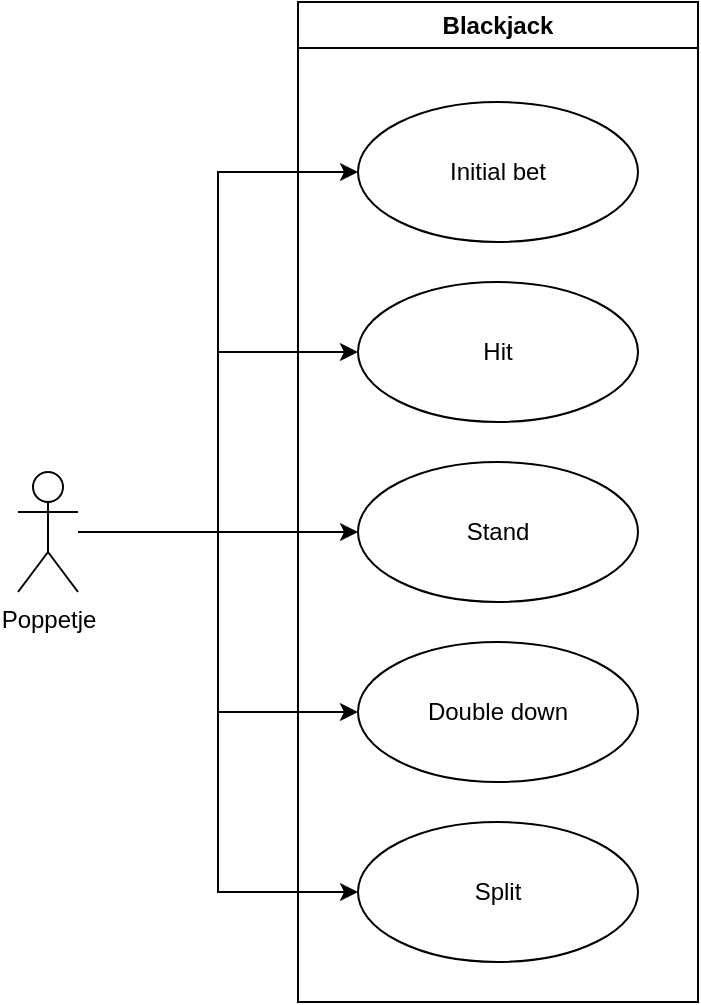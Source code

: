 <mxfile version="21.7.5" type="device">
  <diagram name="Page-1" id="cgg33UF1ABmEh1tfdEbM">
    <mxGraphModel dx="1036" dy="654" grid="1" gridSize="10" guides="1" tooltips="1" connect="1" arrows="1" fold="1" page="1" pageScale="1" pageWidth="2000" pageHeight="2000" math="0" shadow="0">
      <root>
        <mxCell id="0" />
        <mxCell id="1" parent="0" />
        <mxCell id="aolk-U1PC7yODxt1lTLr-1" value="Blackjack" style="swimlane;whiteSpace=wrap;html=1;" vertex="1" parent="1">
          <mxGeometry x="400" y="120" width="200" height="500" as="geometry" />
        </mxCell>
        <mxCell id="aolk-U1PC7yODxt1lTLr-3" value="Initial bet" style="ellipse;whiteSpace=wrap;html=1;" vertex="1" parent="aolk-U1PC7yODxt1lTLr-1">
          <mxGeometry x="30" y="50" width="140" height="70" as="geometry" />
        </mxCell>
        <mxCell id="aolk-U1PC7yODxt1lTLr-4" value="Hit" style="ellipse;whiteSpace=wrap;html=1;" vertex="1" parent="aolk-U1PC7yODxt1lTLr-1">
          <mxGeometry x="30" y="140" width="140" height="70" as="geometry" />
        </mxCell>
        <mxCell id="aolk-U1PC7yODxt1lTLr-5" value="Stand" style="ellipse;whiteSpace=wrap;html=1;" vertex="1" parent="aolk-U1PC7yODxt1lTLr-1">
          <mxGeometry x="30" y="230" width="140" height="70" as="geometry" />
        </mxCell>
        <mxCell id="aolk-U1PC7yODxt1lTLr-6" value="Double down" style="ellipse;whiteSpace=wrap;html=1;" vertex="1" parent="aolk-U1PC7yODxt1lTLr-1">
          <mxGeometry x="30" y="320" width="140" height="70" as="geometry" />
        </mxCell>
        <mxCell id="aolk-U1PC7yODxt1lTLr-7" value="Split" style="ellipse;whiteSpace=wrap;html=1;" vertex="1" parent="aolk-U1PC7yODxt1lTLr-1">
          <mxGeometry x="30" y="410" width="140" height="70" as="geometry" />
        </mxCell>
        <mxCell id="aolk-U1PC7yODxt1lTLr-8" style="edgeStyle=orthogonalEdgeStyle;rounded=0;orthogonalLoop=1;jettySize=auto;html=1;entryX=0;entryY=0.5;entryDx=0;entryDy=0;" edge="1" parent="1" source="aolk-U1PC7yODxt1lTLr-2" target="aolk-U1PC7yODxt1lTLr-3">
          <mxGeometry relative="1" as="geometry" />
        </mxCell>
        <mxCell id="aolk-U1PC7yODxt1lTLr-9" style="edgeStyle=orthogonalEdgeStyle;rounded=0;orthogonalLoop=1;jettySize=auto;html=1;entryX=0;entryY=0.5;entryDx=0;entryDy=0;" edge="1" parent="1" source="aolk-U1PC7yODxt1lTLr-2" target="aolk-U1PC7yODxt1lTLr-4">
          <mxGeometry relative="1" as="geometry" />
        </mxCell>
        <mxCell id="aolk-U1PC7yODxt1lTLr-10" style="edgeStyle=orthogonalEdgeStyle;rounded=0;orthogonalLoop=1;jettySize=auto;html=1;entryX=0;entryY=0.5;entryDx=0;entryDy=0;" edge="1" parent="1" source="aolk-U1PC7yODxt1lTLr-2" target="aolk-U1PC7yODxt1lTLr-5">
          <mxGeometry relative="1" as="geometry" />
        </mxCell>
        <mxCell id="aolk-U1PC7yODxt1lTLr-11" style="edgeStyle=orthogonalEdgeStyle;rounded=0;orthogonalLoop=1;jettySize=auto;html=1;entryX=0;entryY=0.5;entryDx=0;entryDy=0;" edge="1" parent="1" source="aolk-U1PC7yODxt1lTLr-2" target="aolk-U1PC7yODxt1lTLr-6">
          <mxGeometry relative="1" as="geometry" />
        </mxCell>
        <mxCell id="aolk-U1PC7yODxt1lTLr-12" style="edgeStyle=orthogonalEdgeStyle;rounded=0;orthogonalLoop=1;jettySize=auto;html=1;entryX=0;entryY=0.5;entryDx=0;entryDy=0;" edge="1" parent="1" source="aolk-U1PC7yODxt1lTLr-2" target="aolk-U1PC7yODxt1lTLr-7">
          <mxGeometry relative="1" as="geometry" />
        </mxCell>
        <mxCell id="aolk-U1PC7yODxt1lTLr-2" value="Poppetje" style="shape=umlActor;verticalLabelPosition=bottom;verticalAlign=top;html=1;outlineConnect=0;" vertex="1" parent="1">
          <mxGeometry x="260" y="355" width="30" height="60" as="geometry" />
        </mxCell>
      </root>
    </mxGraphModel>
  </diagram>
</mxfile>
